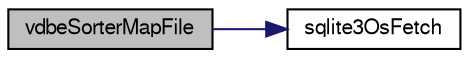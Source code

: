digraph "vdbeSorterMapFile"
{
  edge [fontname="FreeSans",fontsize="10",labelfontname="FreeSans",labelfontsize="10"];
  node [fontname="FreeSans",fontsize="10",shape=record];
  rankdir="LR";
  Node883164 [label="vdbeSorterMapFile",height=0.2,width=0.4,color="black", fillcolor="grey75", style="filled", fontcolor="black"];
  Node883164 -> Node883165 [color="midnightblue",fontsize="10",style="solid",fontname="FreeSans"];
  Node883165 [label="sqlite3OsFetch",height=0.2,width=0.4,color="black", fillcolor="white", style="filled",URL="$sqlite3_8c.html#ab5b9137b375d5d8a8c216a644056cba7"];
}
